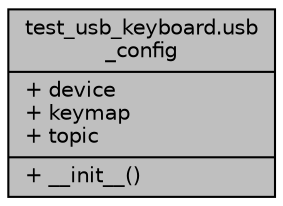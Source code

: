 digraph "test_usb_keyboard.usb_config"
{
 // LATEX_PDF_SIZE
  edge [fontname="Helvetica",fontsize="10",labelfontname="Helvetica",labelfontsize="10"];
  node [fontname="Helvetica",fontsize="10",shape=record];
  Node1 [label="{test_usb_keyboard.usb\l_config\n|+ device\l+ keymap\l+ topic\l|+ __init__()\l}",height=0.2,width=0.4,color="black", fillcolor="grey75", style="filled", fontcolor="black",tooltip=" "];
}
